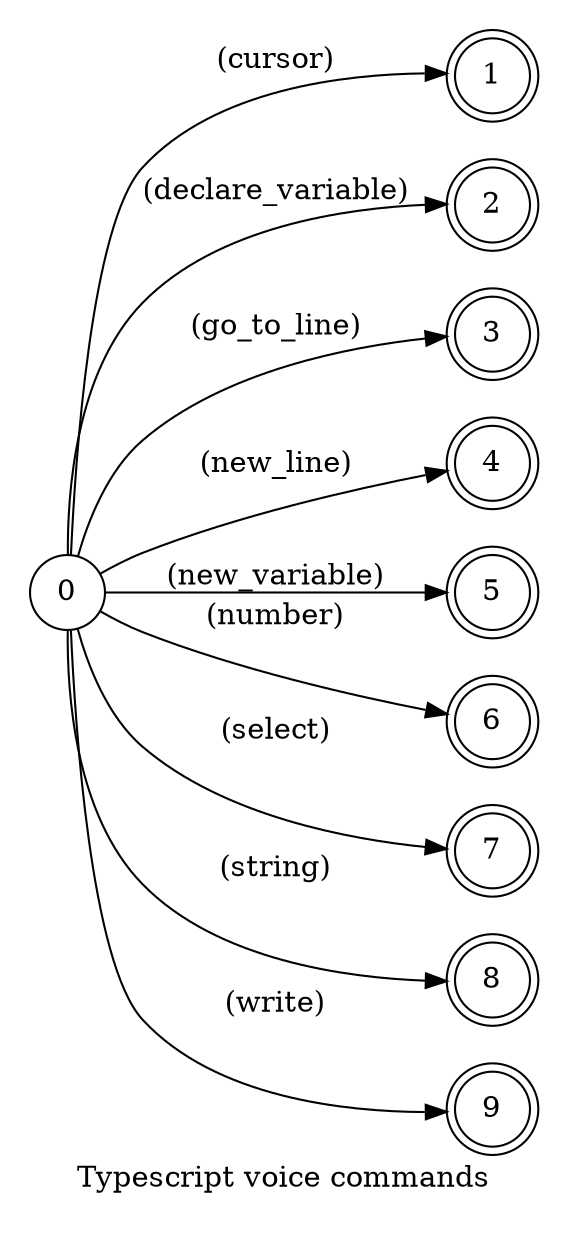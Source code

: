 digraph TypeScript {
    id="typescript";
    label="Typescript voice commands";
    lang="en-US";
    langName="English";
    pad="0.2";
    rankdir=LR;
    node[shape=circle]; 0;
    node[shape=doublecircle];

    // START GENERATED
    0 -> 1 [label="(cursor)"];
    0 -> 2 [label="(declare_variable)"];
    0 -> 3 [label="(go_to_line)"];
    0 -> 4 [label="(new_line)"];
    0 -> 5 [label="(new_variable)"];
    0 -> 6 [label="(number)"];
    0 -> 7 [label="(select)"];
    0 -> 8 [label="(string)"];
    0 -> 9 [label="(write)"];
    // END GENERATED

    title="Typescript voice commands";
    desc="Collection of voice commands of the typescript language";
}